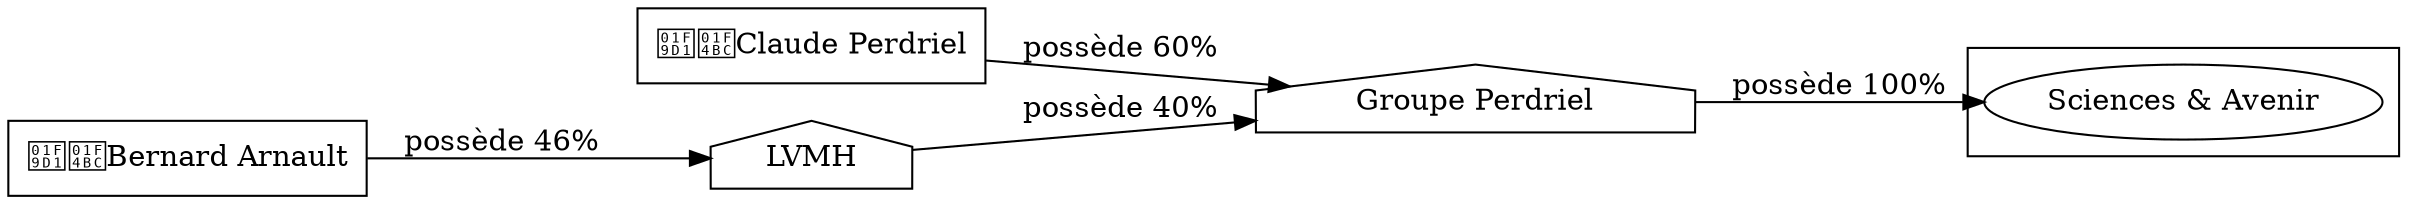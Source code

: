 digraph {
  rankdir=LR;
  subgraph roots {
    
      "claude-perdriel-1"[label="🧑‍💼Claude Perdriel" shape=box]
    
      "bernard-arnault-42"[label="🧑‍💼Bernard Arnault" shape=box]
    
  }

  
    "groupe-perdriel-3"[label="Groupe Perdriel" shape=house]
  
    "lvmh-43"[label="LVMH" shape=house]
  

  subgraph clusterLeaves {
    
      "sciences-and-avenir-7"[label="Sciences &amp; Avenir"]
    
  }

  
    "groupe-perdriel-3" -> "sciences-and-avenir-7" [
      label="possède 100%"
    ]
  
    "claude-perdriel-1" -> "groupe-perdriel-3" [
      label="possède 60%"
    ]
  
    "lvmh-43" -> "groupe-perdriel-3" [
      label="possède 40%"
    ]
  
    "bernard-arnault-42" -> "lvmh-43" [
      label="possède 46%"
    ]
  
}
